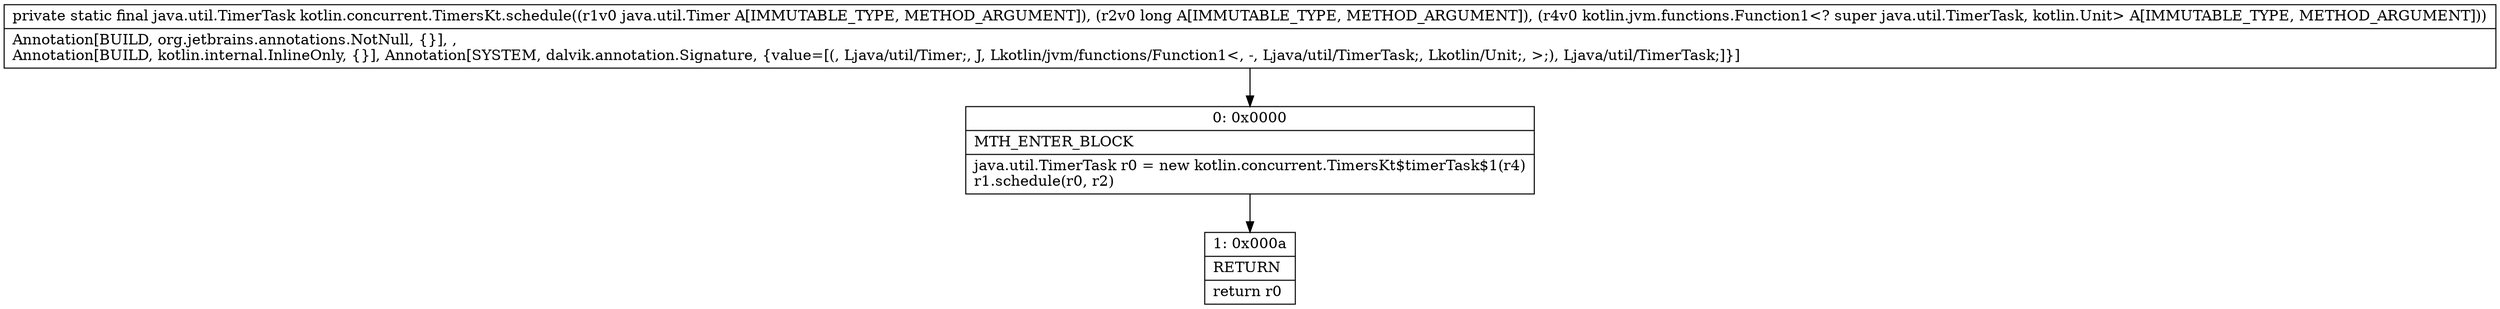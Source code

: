 digraph "CFG forkotlin.concurrent.TimersKt.schedule(Ljava\/util\/Timer;JLkotlin\/jvm\/functions\/Function1;)Ljava\/util\/TimerTask;" {
Node_0 [shape=record,label="{0\:\ 0x0000|MTH_ENTER_BLOCK\l|java.util.TimerTask r0 = new kotlin.concurrent.TimersKt$timerTask$1(r4)\lr1.schedule(r0, r2)\l}"];
Node_1 [shape=record,label="{1\:\ 0x000a|RETURN\l|return r0\l}"];
MethodNode[shape=record,label="{private static final java.util.TimerTask kotlin.concurrent.TimersKt.schedule((r1v0 java.util.Timer A[IMMUTABLE_TYPE, METHOD_ARGUMENT]), (r2v0 long A[IMMUTABLE_TYPE, METHOD_ARGUMENT]), (r4v0 kotlin.jvm.functions.Function1\<? super java.util.TimerTask, kotlin.Unit\> A[IMMUTABLE_TYPE, METHOD_ARGUMENT]))  | Annotation[BUILD, org.jetbrains.annotations.NotNull, \{\}], , \lAnnotation[BUILD, kotlin.internal.InlineOnly, \{\}], Annotation[SYSTEM, dalvik.annotation.Signature, \{value=[(, Ljava\/util\/Timer;, J, Lkotlin\/jvm\/functions\/Function1\<, \-, Ljava\/util\/TimerTask;, Lkotlin\/Unit;, \>;), Ljava\/util\/TimerTask;]\}]\l}"];
MethodNode -> Node_0;
Node_0 -> Node_1;
}

